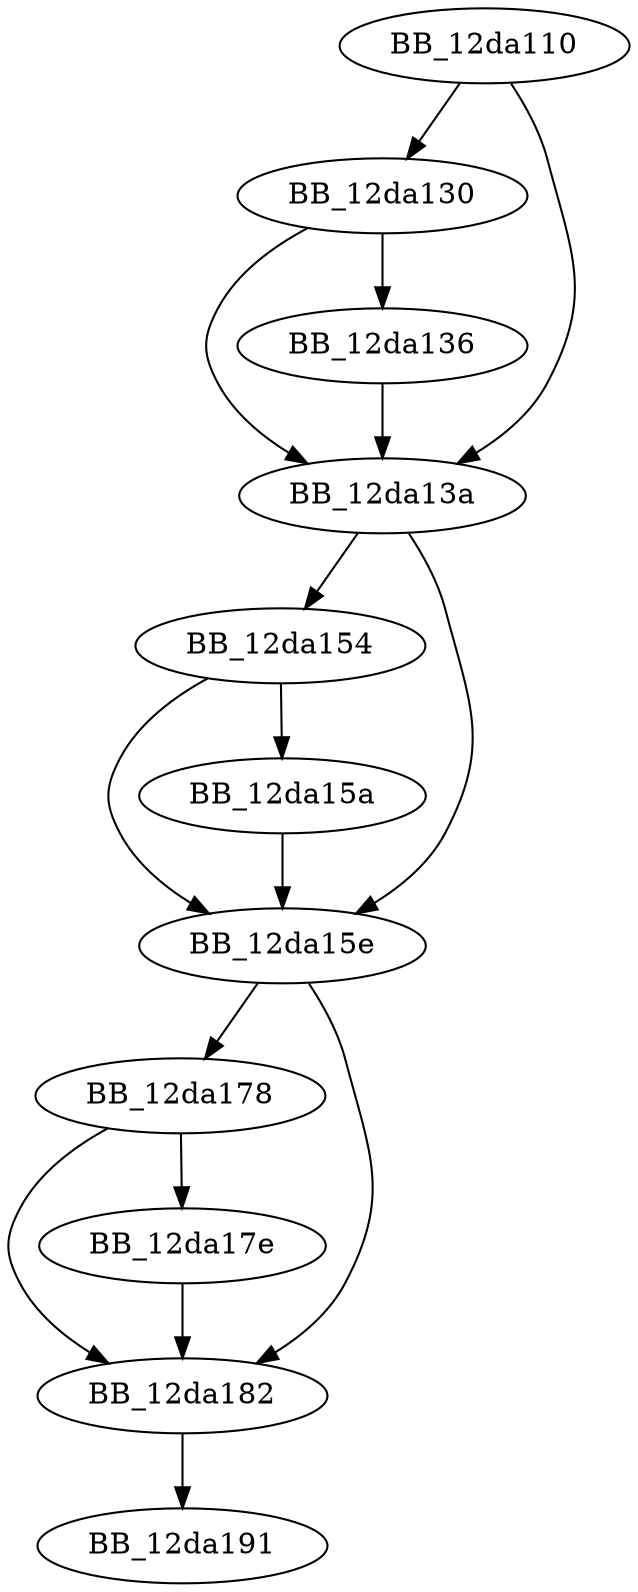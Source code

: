 DiGraph sub_12DA110{
BB_12da110->BB_12da130
BB_12da110->BB_12da13a
BB_12da130->BB_12da136
BB_12da130->BB_12da13a
BB_12da136->BB_12da13a
BB_12da13a->BB_12da154
BB_12da13a->BB_12da15e
BB_12da154->BB_12da15a
BB_12da154->BB_12da15e
BB_12da15a->BB_12da15e
BB_12da15e->BB_12da178
BB_12da15e->BB_12da182
BB_12da178->BB_12da17e
BB_12da178->BB_12da182
BB_12da17e->BB_12da182
BB_12da182->BB_12da191
}
